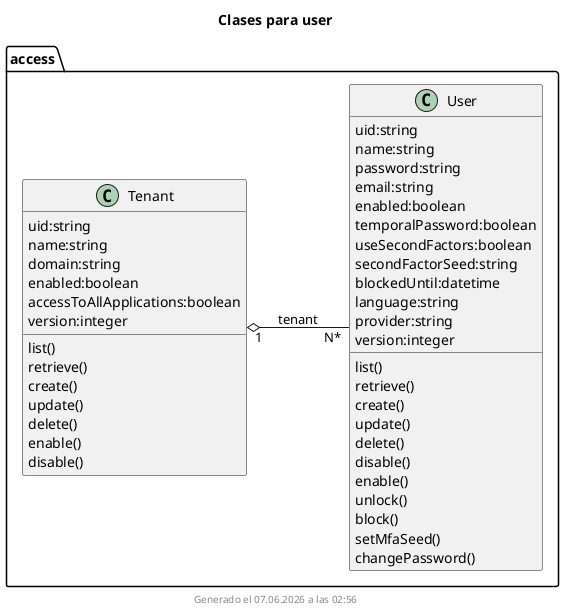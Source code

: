 ' @autogenerated
@startuml
left to right direction
title Clases para user
class access.Tenant{
uid:string
name:string
domain:string
enabled:boolean
accessToAllApplications:boolean
version:integer
list()
retrieve()
create()
update()
delete()
enable()
disable()
}
class access.User{
uid:string
name:string
password:string
email:string
enabled:boolean
temporalPassword:boolean
useSecondFactors:boolean
secondFactorSeed:string
blockedUntil:datetime
language:string
provider:string
version:integer
list()
retrieve()
create()
update()
delete()
disable()
enable()
unlock()
block()
setMfaSeed()
changePassword()
}
access.Tenant "1"  o--  "N*" access.User: tenant

footer Generado el %date("dd.MM.yyyy' a las 'HH:mm")
@enduml
